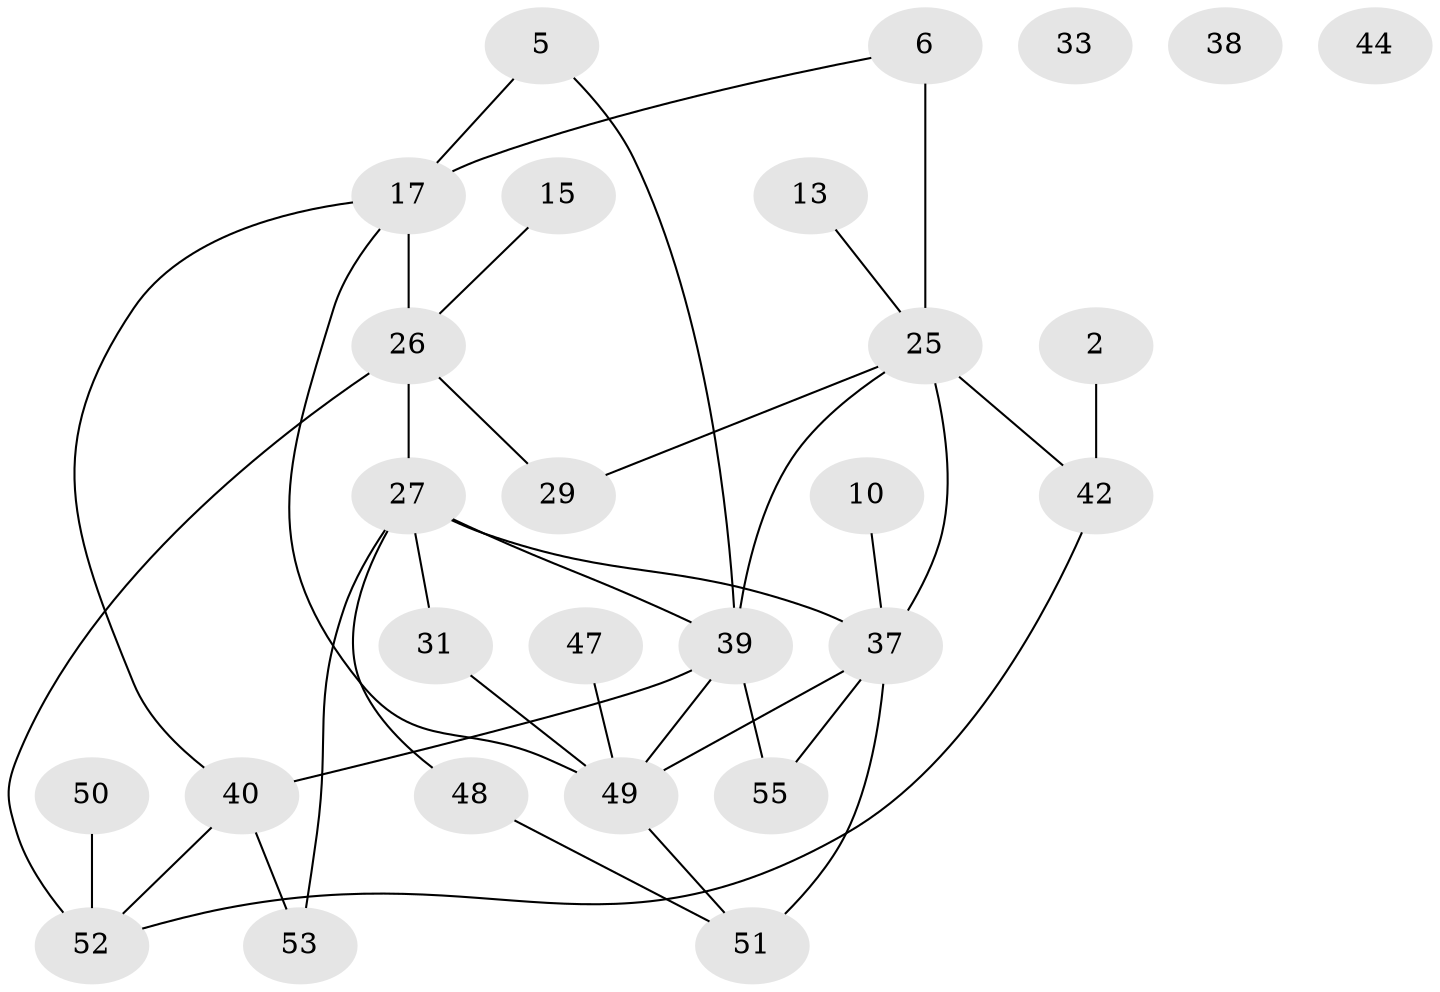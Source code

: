 // original degree distribution, {3: 0.2, 1: 0.21818181818181817, 2: 0.2545454545454545, 5: 0.12727272727272726, 6: 0.01818181818181818, 4: 0.10909090909090909, 8: 0.03636363636363636, 0: 0.03636363636363636}
// Generated by graph-tools (version 1.1) at 2025/38/03/09/25 04:38:59]
// undirected, 27 vertices, 37 edges
graph export_dot {
graph [start="1"]
  node [color=gray90,style=filled];
  2;
  5;
  6;
  10;
  13;
  15;
  17 [super="+1"];
  25 [super="+9"];
  26;
  27 [super="+7"];
  29;
  31;
  33;
  37 [super="+28"];
  38 [super="+20+32"];
  39 [super="+11+35"];
  40 [super="+3"];
  42;
  44;
  47;
  48;
  49 [super="+34+41+24+36+43"];
  50;
  51 [super="+16"];
  52 [super="+46"];
  53;
  55 [super="+54"];
  2 -- 42;
  5 -- 17;
  5 -- 39;
  6 -- 25 [weight=2];
  6 -- 17;
  10 -- 37;
  13 -- 25;
  15 -- 26;
  17 -- 26 [weight=2];
  17 -- 40;
  17 -- 49;
  25 -- 37;
  25 -- 42 [weight=2];
  25 -- 29;
  25 -- 39;
  26 -- 27 [weight=2];
  26 -- 29;
  26 -- 52 [weight=2];
  27 -- 31 [weight=2];
  27 -- 37 [weight=2];
  27 -- 48;
  27 -- 53;
  27 -- 39 [weight=3];
  31 -- 49;
  37 -- 51 [weight=2];
  37 -- 49;
  37 -- 55;
  39 -- 49 [weight=2];
  39 -- 55;
  39 -- 40 [weight=2];
  40 -- 53;
  40 -- 52;
  42 -- 52;
  47 -- 49;
  48 -- 51;
  49 -- 51;
  50 -- 52;
}

